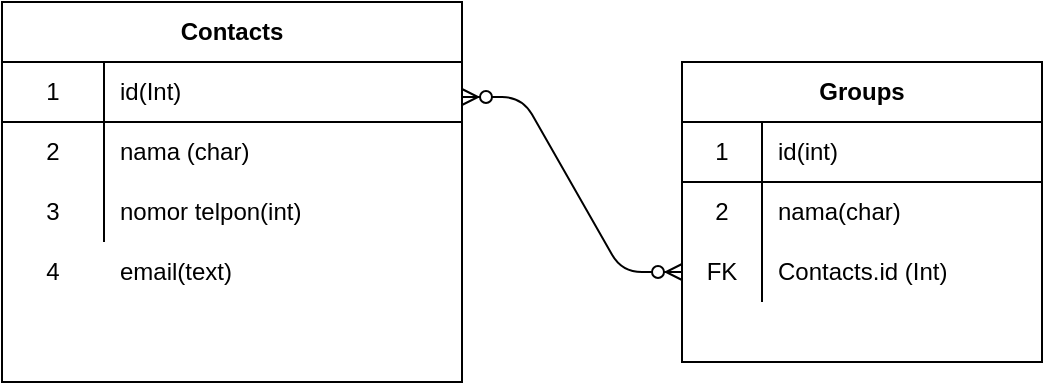 <mxfile version="14.2.2" type="github">
  <diagram id="C5RBs43oDa-KdzZeNtuy" name="Page-1">
    <mxGraphModel dx="1102" dy="611" grid="1" gridSize="10" guides="1" tooltips="1" connect="1" arrows="1" fold="1" page="1" pageScale="1" pageWidth="827" pageHeight="1169" math="0" shadow="0">
      <root>
        <mxCell id="WIyWlLk6GJQsqaUBKTNV-0" />
        <mxCell id="WIyWlLk6GJQsqaUBKTNV-1" parent="WIyWlLk6GJQsqaUBKTNV-0" />
        <mxCell id="HgCOAas21ErX8u_GxDh1-2" value="Contacts" style="shape=table;html=1;whiteSpace=wrap;startSize=30;container=1;collapsible=0;childLayout=tableLayout;fixedRows=1;rowLines=0;fontStyle=1;align=center;" vertex="1" parent="WIyWlLk6GJQsqaUBKTNV-1">
          <mxGeometry x="120" y="70" width="230" height="190" as="geometry" />
        </mxCell>
        <mxCell id="HgCOAas21ErX8u_GxDh1-3" value="" style="shape=partialRectangle;html=1;whiteSpace=wrap;collapsible=0;dropTarget=0;pointerEvents=0;fillColor=none;top=0;left=0;bottom=1;right=0;points=[[0,0.5],[1,0.5]];portConstraint=eastwest;" vertex="1" parent="HgCOAas21ErX8u_GxDh1-2">
          <mxGeometry y="30" width="230" height="30" as="geometry" />
        </mxCell>
        <mxCell id="HgCOAas21ErX8u_GxDh1-4" value="1" style="shape=partialRectangle;html=1;whiteSpace=wrap;connectable=0;fillColor=none;top=0;left=0;bottom=0;right=0;overflow=hidden;" vertex="1" parent="HgCOAas21ErX8u_GxDh1-3">
          <mxGeometry width="51" height="30" as="geometry" />
        </mxCell>
        <mxCell id="HgCOAas21ErX8u_GxDh1-5" value="&lt;div&gt;id(Int)&lt;/div&gt;" style="shape=partialRectangle;html=1;whiteSpace=wrap;connectable=0;fillColor=none;top=0;left=0;bottom=0;right=0;align=left;spacingLeft=6;overflow=hidden;" vertex="1" parent="HgCOAas21ErX8u_GxDh1-3">
          <mxGeometry x="51" width="179" height="30" as="geometry" />
        </mxCell>
        <mxCell id="HgCOAas21ErX8u_GxDh1-6" value="" style="shape=partialRectangle;html=1;whiteSpace=wrap;collapsible=0;dropTarget=0;pointerEvents=0;fillColor=none;top=0;left=0;bottom=0;right=0;points=[[0,0.5],[1,0.5]];portConstraint=eastwest;" vertex="1" parent="HgCOAas21ErX8u_GxDh1-2">
          <mxGeometry y="60" width="230" height="30" as="geometry" />
        </mxCell>
        <mxCell id="HgCOAas21ErX8u_GxDh1-7" value="2" style="shape=partialRectangle;html=1;whiteSpace=wrap;connectable=0;fillColor=none;top=0;left=0;bottom=0;right=0;overflow=hidden;" vertex="1" parent="HgCOAas21ErX8u_GxDh1-6">
          <mxGeometry width="51" height="30" as="geometry" />
        </mxCell>
        <mxCell id="HgCOAas21ErX8u_GxDh1-8" value="&lt;div&gt;nama (char)&lt;/div&gt;" style="shape=partialRectangle;html=1;whiteSpace=wrap;connectable=0;fillColor=none;top=0;left=0;bottom=0;right=0;align=left;spacingLeft=6;overflow=hidden;" vertex="1" parent="HgCOAas21ErX8u_GxDh1-6">
          <mxGeometry x="51" width="179" height="30" as="geometry" />
        </mxCell>
        <mxCell id="HgCOAas21ErX8u_GxDh1-9" value="" style="shape=partialRectangle;html=1;whiteSpace=wrap;collapsible=0;dropTarget=0;pointerEvents=0;fillColor=none;top=0;left=0;bottom=0;right=0;points=[[0,0.5],[1,0.5]];portConstraint=eastwest;" vertex="1" parent="HgCOAas21ErX8u_GxDh1-2">
          <mxGeometry y="90" width="230" height="30" as="geometry" />
        </mxCell>
        <mxCell id="HgCOAas21ErX8u_GxDh1-10" value="3" style="shape=partialRectangle;html=1;whiteSpace=wrap;connectable=0;fillColor=none;top=0;left=0;bottom=0;right=0;overflow=hidden;" vertex="1" parent="HgCOAas21ErX8u_GxDh1-9">
          <mxGeometry width="51" height="30" as="geometry" />
        </mxCell>
        <mxCell id="HgCOAas21ErX8u_GxDh1-11" value="nomor telpon(int)" style="shape=partialRectangle;html=1;whiteSpace=wrap;connectable=0;fillColor=none;top=0;left=0;bottom=0;right=0;align=left;spacingLeft=6;overflow=hidden;" vertex="1" parent="HgCOAas21ErX8u_GxDh1-9">
          <mxGeometry x="51" width="179" height="30" as="geometry" />
        </mxCell>
        <mxCell id="HgCOAas21ErX8u_GxDh1-13" value="4" style="shape=partialRectangle;html=1;whiteSpace=wrap;connectable=0;fillColor=none;top=0;left=0;bottom=0;right=0;overflow=hidden;" vertex="1" parent="WIyWlLk6GJQsqaUBKTNV-1">
          <mxGeometry x="120" y="190" width="51" height="30" as="geometry" />
        </mxCell>
        <mxCell id="HgCOAas21ErX8u_GxDh1-14" value="&lt;div&gt;email(text)&lt;/div&gt;" style="shape=partialRectangle;html=1;whiteSpace=wrap;connectable=0;fillColor=none;top=0;left=0;bottom=0;right=0;align=left;spacingLeft=6;overflow=hidden;" vertex="1" parent="WIyWlLk6GJQsqaUBKTNV-1">
          <mxGeometry x="171" y="190" width="179" height="30" as="geometry" />
        </mxCell>
        <mxCell id="HgCOAas21ErX8u_GxDh1-15" value="Groups" style="shape=table;html=1;whiteSpace=wrap;startSize=30;container=1;collapsible=0;childLayout=tableLayout;fixedRows=1;rowLines=0;fontStyle=1;align=center;" vertex="1" parent="WIyWlLk6GJQsqaUBKTNV-1">
          <mxGeometry x="460" y="100" width="180" height="150" as="geometry" />
        </mxCell>
        <mxCell id="HgCOAas21ErX8u_GxDh1-16" value="" style="shape=partialRectangle;html=1;whiteSpace=wrap;collapsible=0;dropTarget=0;pointerEvents=0;fillColor=none;top=0;left=0;bottom=1;right=0;points=[[0,0.5],[1,0.5]];portConstraint=eastwest;" vertex="1" parent="HgCOAas21ErX8u_GxDh1-15">
          <mxGeometry y="30" width="180" height="30" as="geometry" />
        </mxCell>
        <mxCell id="HgCOAas21ErX8u_GxDh1-17" value="1" style="shape=partialRectangle;html=1;whiteSpace=wrap;connectable=0;fillColor=none;top=0;left=0;bottom=0;right=0;overflow=hidden;" vertex="1" parent="HgCOAas21ErX8u_GxDh1-16">
          <mxGeometry width="40" height="30" as="geometry" />
        </mxCell>
        <mxCell id="HgCOAas21ErX8u_GxDh1-18" value="&lt;div&gt;id(int)&lt;/div&gt;" style="shape=partialRectangle;html=1;whiteSpace=wrap;connectable=0;fillColor=none;top=0;left=0;bottom=0;right=0;align=left;spacingLeft=6;overflow=hidden;" vertex="1" parent="HgCOAas21ErX8u_GxDh1-16">
          <mxGeometry x="40" width="140" height="30" as="geometry" />
        </mxCell>
        <mxCell id="HgCOAas21ErX8u_GxDh1-22" value="" style="shape=partialRectangle;html=1;whiteSpace=wrap;collapsible=0;dropTarget=0;pointerEvents=0;fillColor=none;top=0;left=0;bottom=0;right=0;points=[[0,0.5],[1,0.5]];portConstraint=eastwest;" vertex="1" parent="HgCOAas21ErX8u_GxDh1-15">
          <mxGeometry y="60" width="180" height="30" as="geometry" />
        </mxCell>
        <mxCell id="HgCOAas21ErX8u_GxDh1-23" value="2" style="shape=partialRectangle;html=1;whiteSpace=wrap;connectable=0;fillColor=none;top=0;left=0;bottom=0;right=0;overflow=hidden;" vertex="1" parent="HgCOAas21ErX8u_GxDh1-22">
          <mxGeometry width="40" height="30" as="geometry" />
        </mxCell>
        <mxCell id="HgCOAas21ErX8u_GxDh1-24" value="nama(char)" style="shape=partialRectangle;html=1;whiteSpace=wrap;connectable=0;fillColor=none;top=0;left=0;bottom=0;right=0;align=left;spacingLeft=6;overflow=hidden;" vertex="1" parent="HgCOAas21ErX8u_GxDh1-22">
          <mxGeometry x="40" width="140" height="30" as="geometry" />
        </mxCell>
        <mxCell id="HgCOAas21ErX8u_GxDh1-19" value="" style="shape=partialRectangle;html=1;whiteSpace=wrap;collapsible=0;dropTarget=0;pointerEvents=0;fillColor=none;top=0;left=0;bottom=0;right=0;points=[[0,0.5],[1,0.5]];portConstraint=eastwest;" vertex="1" parent="HgCOAas21ErX8u_GxDh1-15">
          <mxGeometry y="90" width="180" height="30" as="geometry" />
        </mxCell>
        <mxCell id="HgCOAas21ErX8u_GxDh1-20" value="&lt;div&gt;FK&lt;/div&gt;" style="shape=partialRectangle;html=1;whiteSpace=wrap;connectable=0;fillColor=none;top=0;left=0;bottom=0;right=0;overflow=hidden;" vertex="1" parent="HgCOAas21ErX8u_GxDh1-19">
          <mxGeometry width="40" height="30" as="geometry" />
        </mxCell>
        <mxCell id="HgCOAas21ErX8u_GxDh1-21" value="&lt;div&gt;Contacts.id (Int)&lt;br&gt;&lt;/div&gt;" style="shape=partialRectangle;html=1;whiteSpace=wrap;connectable=0;fillColor=none;top=0;left=0;bottom=0;right=0;align=left;spacingLeft=6;overflow=hidden;" vertex="1" parent="HgCOAas21ErX8u_GxDh1-19">
          <mxGeometry x="40" width="140" height="30" as="geometry" />
        </mxCell>
        <mxCell id="HgCOAas21ErX8u_GxDh1-25" value="" style="edgeStyle=entityRelationEdgeStyle;fontSize=12;html=1;endArrow=ERzeroToMany;endFill=1;entryX=0;entryY=0.5;entryDx=0;entryDy=0;startArrow=ERzeroToMany;startFill=1;exitX=1;exitY=0.25;exitDx=0;exitDy=0;" edge="1" parent="WIyWlLk6GJQsqaUBKTNV-1" source="HgCOAas21ErX8u_GxDh1-2" target="HgCOAas21ErX8u_GxDh1-19">
          <mxGeometry width="100" height="100" relative="1" as="geometry">
            <mxPoint x="350" y="200" as="sourcePoint" />
            <mxPoint x="450" y="80" as="targetPoint" />
          </mxGeometry>
        </mxCell>
      </root>
    </mxGraphModel>
  </diagram>
</mxfile>
